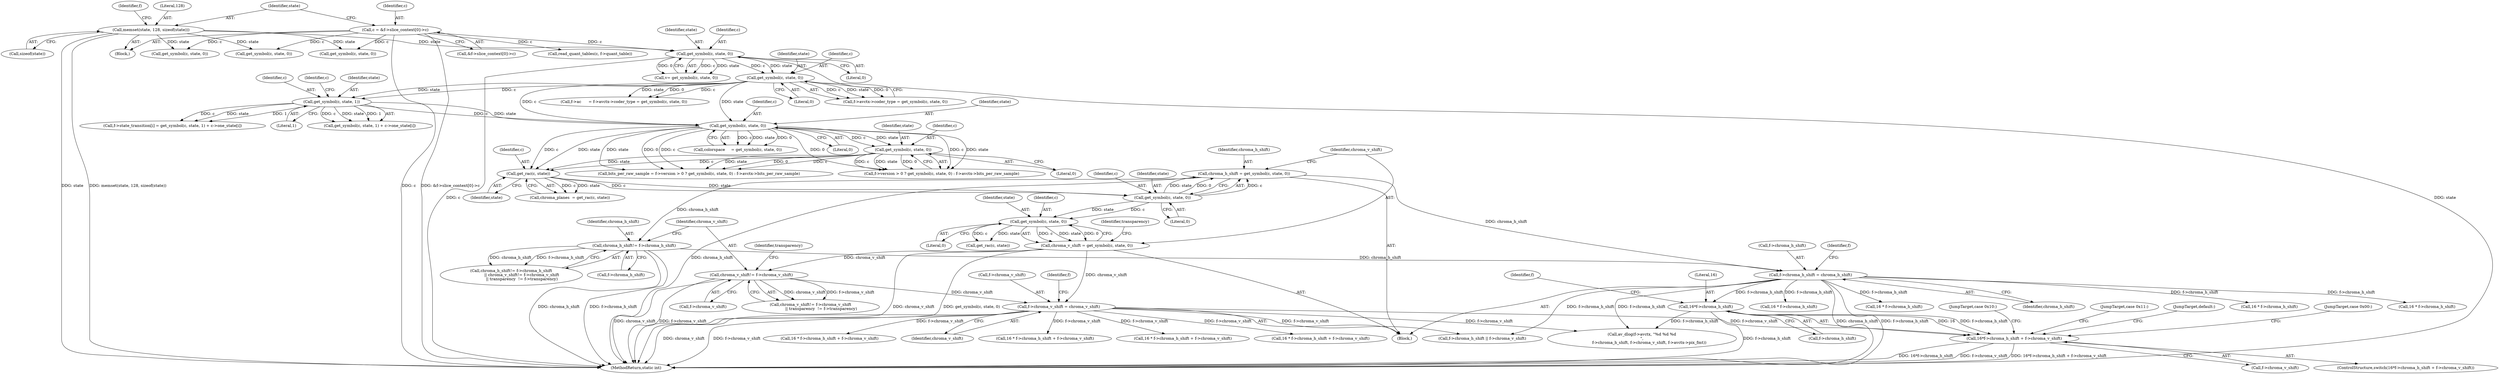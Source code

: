 digraph "0_FFmpeg_b05cd1ea7e45a836f7f6071a716c38bb30326e0f@pointer" {
"1000497" [label="(Call,16*f->chroma_h_shift + f->chroma_v_shift)"];
"1000498" [label="(Call,16*f->chroma_h_shift)"];
"1000327" [label="(Call,f->chroma_h_shift = chroma_h_shift)"];
"1000285" [label="(Call,chroma_h_shift!= f->chroma_h_shift)"];
"1000241" [label="(Call,chroma_h_shift = get_symbol(c, state, 0))"];
"1000243" [label="(Call,get_symbol(c, state, 0))"];
"1000238" [label="(Call,get_rac(c, state))"];
"1000215" [label="(Call,get_symbol(c, state, 0))"];
"1000177" [label="(Call,get_symbol(c, state, 0))"];
"1000144" [label="(Call,get_symbol(c, state, 0))"];
"1000113" [label="(Call,c = &f->slice_context[0]->c)"];
"1000123" [label="(Call,memset(state, 128, sizeof(state)))"];
"1000204" [label="(Call,get_symbol(c, state, 1))"];
"1000227" [label="(Call,get_symbol(c, state, 0))"];
"1000332" [label="(Call,f->chroma_v_shift = chroma_v_shift)"];
"1000247" [label="(Call,chroma_v_shift = get_symbol(c, state, 0))"];
"1000249" [label="(Call,get_symbol(c, state, 0))"];
"1000291" [label="(Call,chroma_v_shift!= f->chroma_v_shift)"];
"1000561" [label="(Call,16 * f->chroma_h_shift)"];
"1000249" [label="(Call,get_symbol(c, state, 0))"];
"1000243" [label="(Call,get_symbol(c, state, 0))"];
"1000114" [label="(Identifier,c)"];
"1000197" [label="(Call,f->state_transition[i] = get_symbol(c, state, 1) + c->one_state[i])"];
"1001228" [label="(Call,get_symbol(c, state, 0))"];
"1000286" [label="(Identifier,chroma_h_shift)"];
"1000180" [label="(Literal,0)"];
"1000293" [label="(Call,f->chroma_v_shift)"];
"1000207" [label="(Literal,1)"];
"1000500" [label="(Call,f->chroma_h_shift)"];
"1000230" [label="(Literal,0)"];
"1000254" [label="(Identifier,transparency)"];
"1000131" [label="(Identifier,f)"];
"1000895" [label="(Call,get_symbol(c, state, 0))"];
"1000336" [label="(Identifier,chroma_v_shift)"];
"1000218" [label="(Literal,0)"];
"1000134" [label="(Block,)"];
"1001043" [label="(Call,get_symbol(c, state, 0))"];
"1000104" [label="(Block,)"];
"1000290" [label="(Call,chroma_v_shift!= f->chroma_v_shift\n                 || transparency  != f->transparency)"];
"1000285" [label="(Call,chroma_h_shift!= f->chroma_h_shift)"];
"1000206" [label="(Identifier,state)"];
"1000504" [label="(Identifier,f)"];
"1000125" [label="(Literal,128)"];
"1000204" [label="(Call,get_symbol(c, state, 1))"];
"1000179" [label="(Identifier,state)"];
"1000498" [label="(Call,16*f->chroma_h_shift)"];
"1000297" [label="(Identifier,transparency)"];
"1000144" [label="(Call,get_symbol(c, state, 0))"];
"1000205" [label="(Identifier,c)"];
"1000236" [label="(Call,chroma_planes  = get_rac(c, state))"];
"1000178" [label="(Identifier,c)"];
"1000255" [label="(Call,get_rac(c, state))"];
"1000147" [label="(Literal,0)"];
"1000623" [label="(Call,16 * f->chroma_h_shift + f->chroma_v_shift)"];
"1000227" [label="(Call,get_symbol(c, state, 0))"];
"1000216" [label="(Identifier,c)"];
"1000246" [label="(Literal,0)"];
"1000238" [label="(Call,get_rac(c, state))"];
"1000217" [label="(Identifier,state)"];
"1000499" [label="(Literal,16)"];
"1000674" [label="(Call,16 * f->chroma_h_shift)"];
"1000126" [label="(Call,sizeof(state))"];
"1000292" [label="(Identifier,chroma_v_shift)"];
"1000497" [label="(Call,16*f->chroma_h_shift + f->chroma_v_shift)"];
"1000142" [label="(Call,v= get_symbol(c, state, 0))"];
"1000507" [label="(JumpTarget,case 0x00:)"];
"1000244" [label="(Identifier,c)"];
"1001322" [label="(MethodReturn,static int)"];
"1000332" [label="(Call,f->chroma_v_shift = chroma_v_shift)"];
"1000221" [label="(Call,f->version > 0 ? get_symbol(c, state, 0) : f->avctx->bits_per_raw_sample)"];
"1000115" [label="(Call,&f->slice_context[0]->c)"];
"1000240" [label="(Identifier,state)"];
"1000113" [label="(Call,c = &f->slice_context[0]->c)"];
"1000840" [label="(Call,av_dlog(f->avctx, \"%d %d %d\n\",\n            f->chroma_h_shift, f->chroma_v_shift, f->avctx->pix_fmt))"];
"1000328" [label="(Call,f->chroma_h_shift)"];
"1000516" [label="(JumpTarget,case 0x10:)"];
"1000408" [label="(Call,16 * f->chroma_h_shift + f->chroma_v_shift)"];
"1000241" [label="(Call,chroma_h_shift = get_symbol(c, state, 0))"];
"1000239" [label="(Identifier,c)"];
"1000210" [label="(Identifier,c)"];
"1000334" [label="(Identifier,f)"];
"1000673" [label="(Call,16 * f->chroma_h_shift + f->chroma_v_shift)"];
"1000203" [label="(Call,get_symbol(c, state, 1) + c->one_state[i])"];
"1000177" [label="(Call,get_symbol(c, state, 0))"];
"1000252" [label="(Literal,0)"];
"1000171" [label="(Call,f->avctx->coder_type = get_symbol(c, state, 0))"];
"1000624" [label="(Call,16 * f->chroma_h_shift)"];
"1000248" [label="(Identifier,chroma_v_shift)"];
"1000146" [label="(Identifier,state)"];
"1000729" [label="(Call,f->chroma_h_shift || f->chroma_v_shift)"];
"1000503" [label="(Call,f->chroma_v_shift)"];
"1000327" [label="(Call,f->chroma_h_shift = chroma_h_shift)"];
"1000496" [label="(ControlStructure,switch(16*f->chroma_h_shift + f->chroma_v_shift))"];
"1000247" [label="(Call,chroma_v_shift = get_symbol(c, state, 0))"];
"1000219" [label="(Call,bits_per_raw_sample = f->version > 0 ? get_symbol(c, state, 0) : f->avctx->bits_per_raw_sample)"];
"1000145" [label="(Identifier,c)"];
"1000291" [label="(Call,chroma_v_shift!= f->chroma_v_shift)"];
"1000242" [label="(Identifier,chroma_h_shift)"];
"1000167" [label="(Call,f->ac      = f->avctx->coder_type = get_symbol(c, state, 0))"];
"1000333" [label="(Call,f->chroma_v_shift)"];
"1000251" [label="(Identifier,state)"];
"1000525" [label="(JumpTarget,case 0x11:)"];
"1000560" [label="(Call,16 * f->chroma_h_shift + f->chroma_v_shift)"];
"1000124" [label="(Identifier,state)"];
"1000284" [label="(Call,chroma_h_shift!= f->chroma_h_shift\n                 || chroma_v_shift!= f->chroma_v_shift\n                 || transparency  != f->transparency)"];
"1000213" [label="(Call,colorspace     = get_symbol(c, state, 0))"];
"1000534" [label="(JumpTarget,default:)"];
"1000123" [label="(Call,memset(state, 128, sizeof(state)))"];
"1000865" [label="(Call,read_quant_tables(c, f->quant_table))"];
"1000287" [label="(Call,f->chroma_h_shift)"];
"1000339" [label="(Identifier,f)"];
"1000228" [label="(Identifier,c)"];
"1000245" [label="(Identifier,state)"];
"1000250" [label="(Identifier,c)"];
"1000331" [label="(Identifier,chroma_h_shift)"];
"1000409" [label="(Call,16 * f->chroma_h_shift)"];
"1000215" [label="(Call,get_symbol(c, state, 0))"];
"1000229" [label="(Identifier,state)"];
"1000497" -> "1000496"  [label="AST: "];
"1000497" -> "1000503"  [label="CFG: "];
"1000498" -> "1000497"  [label="AST: "];
"1000503" -> "1000497"  [label="AST: "];
"1000507" -> "1000497"  [label="CFG: "];
"1000516" -> "1000497"  [label="CFG: "];
"1000525" -> "1000497"  [label="CFG: "];
"1000534" -> "1000497"  [label="CFG: "];
"1000497" -> "1001322"  [label="DDG: 16*f->chroma_h_shift"];
"1000497" -> "1001322"  [label="DDG: f->chroma_v_shift"];
"1000497" -> "1001322"  [label="DDG: 16*f->chroma_h_shift + f->chroma_v_shift"];
"1000498" -> "1000497"  [label="DDG: 16"];
"1000498" -> "1000497"  [label="DDG: f->chroma_h_shift"];
"1000332" -> "1000497"  [label="DDG: f->chroma_v_shift"];
"1000498" -> "1000500"  [label="CFG: "];
"1000499" -> "1000498"  [label="AST: "];
"1000500" -> "1000498"  [label="AST: "];
"1000504" -> "1000498"  [label="CFG: "];
"1000498" -> "1001322"  [label="DDG: f->chroma_h_shift"];
"1000327" -> "1000498"  [label="DDG: f->chroma_h_shift"];
"1000498" -> "1000840"  [label="DDG: f->chroma_h_shift"];
"1000327" -> "1000134"  [label="AST: "];
"1000327" -> "1000331"  [label="CFG: "];
"1000328" -> "1000327"  [label="AST: "];
"1000331" -> "1000327"  [label="AST: "];
"1000334" -> "1000327"  [label="CFG: "];
"1000327" -> "1001322"  [label="DDG: chroma_h_shift"];
"1000327" -> "1001322"  [label="DDG: f->chroma_h_shift"];
"1000285" -> "1000327"  [label="DDG: chroma_h_shift"];
"1000241" -> "1000327"  [label="DDG: chroma_h_shift"];
"1000327" -> "1000409"  [label="DDG: f->chroma_h_shift"];
"1000327" -> "1000561"  [label="DDG: f->chroma_h_shift"];
"1000327" -> "1000624"  [label="DDG: f->chroma_h_shift"];
"1000327" -> "1000674"  [label="DDG: f->chroma_h_shift"];
"1000327" -> "1000729"  [label="DDG: f->chroma_h_shift"];
"1000327" -> "1000840"  [label="DDG: f->chroma_h_shift"];
"1000285" -> "1000284"  [label="AST: "];
"1000285" -> "1000287"  [label="CFG: "];
"1000286" -> "1000285"  [label="AST: "];
"1000287" -> "1000285"  [label="AST: "];
"1000292" -> "1000285"  [label="CFG: "];
"1000284" -> "1000285"  [label="CFG: "];
"1000285" -> "1001322"  [label="DDG: chroma_h_shift"];
"1000285" -> "1001322"  [label="DDG: f->chroma_h_shift"];
"1000285" -> "1000284"  [label="DDG: chroma_h_shift"];
"1000285" -> "1000284"  [label="DDG: f->chroma_h_shift"];
"1000241" -> "1000285"  [label="DDG: chroma_h_shift"];
"1000241" -> "1000134"  [label="AST: "];
"1000241" -> "1000243"  [label="CFG: "];
"1000242" -> "1000241"  [label="AST: "];
"1000243" -> "1000241"  [label="AST: "];
"1000248" -> "1000241"  [label="CFG: "];
"1000241" -> "1001322"  [label="DDG: chroma_h_shift"];
"1000243" -> "1000241"  [label="DDG: c"];
"1000243" -> "1000241"  [label="DDG: state"];
"1000243" -> "1000241"  [label="DDG: 0"];
"1000243" -> "1000246"  [label="CFG: "];
"1000244" -> "1000243"  [label="AST: "];
"1000245" -> "1000243"  [label="AST: "];
"1000246" -> "1000243"  [label="AST: "];
"1000238" -> "1000243"  [label="DDG: c"];
"1000238" -> "1000243"  [label="DDG: state"];
"1000243" -> "1000249"  [label="DDG: c"];
"1000243" -> "1000249"  [label="DDG: state"];
"1000238" -> "1000236"  [label="AST: "];
"1000238" -> "1000240"  [label="CFG: "];
"1000239" -> "1000238"  [label="AST: "];
"1000240" -> "1000238"  [label="AST: "];
"1000236" -> "1000238"  [label="CFG: "];
"1000238" -> "1000236"  [label="DDG: c"];
"1000238" -> "1000236"  [label="DDG: state"];
"1000215" -> "1000238"  [label="DDG: c"];
"1000215" -> "1000238"  [label="DDG: state"];
"1000227" -> "1000238"  [label="DDG: c"];
"1000227" -> "1000238"  [label="DDG: state"];
"1000215" -> "1000213"  [label="AST: "];
"1000215" -> "1000218"  [label="CFG: "];
"1000216" -> "1000215"  [label="AST: "];
"1000217" -> "1000215"  [label="AST: "];
"1000218" -> "1000215"  [label="AST: "];
"1000213" -> "1000215"  [label="CFG: "];
"1000215" -> "1000213"  [label="DDG: c"];
"1000215" -> "1000213"  [label="DDG: state"];
"1000215" -> "1000213"  [label="DDG: 0"];
"1000177" -> "1000215"  [label="DDG: c"];
"1000177" -> "1000215"  [label="DDG: state"];
"1000204" -> "1000215"  [label="DDG: c"];
"1000204" -> "1000215"  [label="DDG: state"];
"1000215" -> "1000219"  [label="DDG: c"];
"1000215" -> "1000219"  [label="DDG: state"];
"1000215" -> "1000219"  [label="DDG: 0"];
"1000215" -> "1000221"  [label="DDG: c"];
"1000215" -> "1000221"  [label="DDG: state"];
"1000215" -> "1000221"  [label="DDG: 0"];
"1000215" -> "1000227"  [label="DDG: c"];
"1000215" -> "1000227"  [label="DDG: state"];
"1000177" -> "1000171"  [label="AST: "];
"1000177" -> "1000180"  [label="CFG: "];
"1000178" -> "1000177"  [label="AST: "];
"1000179" -> "1000177"  [label="AST: "];
"1000180" -> "1000177"  [label="AST: "];
"1000171" -> "1000177"  [label="CFG: "];
"1000177" -> "1000167"  [label="DDG: c"];
"1000177" -> "1000167"  [label="DDG: state"];
"1000177" -> "1000167"  [label="DDG: 0"];
"1000177" -> "1000171"  [label="DDG: c"];
"1000177" -> "1000171"  [label="DDG: state"];
"1000177" -> "1000171"  [label="DDG: 0"];
"1000144" -> "1000177"  [label="DDG: c"];
"1000144" -> "1000177"  [label="DDG: state"];
"1000177" -> "1000204"  [label="DDG: c"];
"1000177" -> "1000204"  [label="DDG: state"];
"1000144" -> "1000142"  [label="AST: "];
"1000144" -> "1000147"  [label="CFG: "];
"1000145" -> "1000144"  [label="AST: "];
"1000146" -> "1000144"  [label="AST: "];
"1000147" -> "1000144"  [label="AST: "];
"1000142" -> "1000144"  [label="CFG: "];
"1000144" -> "1001322"  [label="DDG: c"];
"1000144" -> "1001322"  [label="DDG: state"];
"1000144" -> "1000142"  [label="DDG: c"];
"1000144" -> "1000142"  [label="DDG: state"];
"1000144" -> "1000142"  [label="DDG: 0"];
"1000113" -> "1000144"  [label="DDG: c"];
"1000123" -> "1000144"  [label="DDG: state"];
"1000113" -> "1000104"  [label="AST: "];
"1000113" -> "1000115"  [label="CFG: "];
"1000114" -> "1000113"  [label="AST: "];
"1000115" -> "1000113"  [label="AST: "];
"1000124" -> "1000113"  [label="CFG: "];
"1000113" -> "1001322"  [label="DDG: c"];
"1000113" -> "1001322"  [label="DDG: &f->slice_context[0]->c"];
"1000113" -> "1000865"  [label="DDG: c"];
"1000113" -> "1000895"  [label="DDG: c"];
"1000113" -> "1001043"  [label="DDG: c"];
"1000113" -> "1001228"  [label="DDG: c"];
"1000123" -> "1000104"  [label="AST: "];
"1000123" -> "1000126"  [label="CFG: "];
"1000124" -> "1000123"  [label="AST: "];
"1000125" -> "1000123"  [label="AST: "];
"1000126" -> "1000123"  [label="AST: "];
"1000131" -> "1000123"  [label="CFG: "];
"1000123" -> "1001322"  [label="DDG: memset(state, 128, sizeof(state))"];
"1000123" -> "1001322"  [label="DDG: state"];
"1000123" -> "1000895"  [label="DDG: state"];
"1000123" -> "1001043"  [label="DDG: state"];
"1000123" -> "1001228"  [label="DDG: state"];
"1000204" -> "1000203"  [label="AST: "];
"1000204" -> "1000207"  [label="CFG: "];
"1000205" -> "1000204"  [label="AST: "];
"1000206" -> "1000204"  [label="AST: "];
"1000207" -> "1000204"  [label="AST: "];
"1000210" -> "1000204"  [label="CFG: "];
"1000204" -> "1000197"  [label="DDG: c"];
"1000204" -> "1000197"  [label="DDG: state"];
"1000204" -> "1000197"  [label="DDG: 1"];
"1000204" -> "1000203"  [label="DDG: c"];
"1000204" -> "1000203"  [label="DDG: state"];
"1000204" -> "1000203"  [label="DDG: 1"];
"1000227" -> "1000221"  [label="AST: "];
"1000227" -> "1000230"  [label="CFG: "];
"1000228" -> "1000227"  [label="AST: "];
"1000229" -> "1000227"  [label="AST: "];
"1000230" -> "1000227"  [label="AST: "];
"1000221" -> "1000227"  [label="CFG: "];
"1000227" -> "1000219"  [label="DDG: c"];
"1000227" -> "1000219"  [label="DDG: state"];
"1000227" -> "1000219"  [label="DDG: 0"];
"1000227" -> "1000221"  [label="DDG: c"];
"1000227" -> "1000221"  [label="DDG: state"];
"1000227" -> "1000221"  [label="DDG: 0"];
"1000332" -> "1000134"  [label="AST: "];
"1000332" -> "1000336"  [label="CFG: "];
"1000333" -> "1000332"  [label="AST: "];
"1000336" -> "1000332"  [label="AST: "];
"1000339" -> "1000332"  [label="CFG: "];
"1000332" -> "1001322"  [label="DDG: chroma_v_shift"];
"1000332" -> "1001322"  [label="DDG: f->chroma_v_shift"];
"1000247" -> "1000332"  [label="DDG: chroma_v_shift"];
"1000291" -> "1000332"  [label="DDG: chroma_v_shift"];
"1000332" -> "1000408"  [label="DDG: f->chroma_v_shift"];
"1000332" -> "1000560"  [label="DDG: f->chroma_v_shift"];
"1000332" -> "1000623"  [label="DDG: f->chroma_v_shift"];
"1000332" -> "1000673"  [label="DDG: f->chroma_v_shift"];
"1000332" -> "1000729"  [label="DDG: f->chroma_v_shift"];
"1000332" -> "1000840"  [label="DDG: f->chroma_v_shift"];
"1000247" -> "1000134"  [label="AST: "];
"1000247" -> "1000249"  [label="CFG: "];
"1000248" -> "1000247"  [label="AST: "];
"1000249" -> "1000247"  [label="AST: "];
"1000254" -> "1000247"  [label="CFG: "];
"1000247" -> "1001322"  [label="DDG: chroma_v_shift"];
"1000247" -> "1001322"  [label="DDG: get_symbol(c, state, 0)"];
"1000249" -> "1000247"  [label="DDG: c"];
"1000249" -> "1000247"  [label="DDG: state"];
"1000249" -> "1000247"  [label="DDG: 0"];
"1000247" -> "1000291"  [label="DDG: chroma_v_shift"];
"1000249" -> "1000252"  [label="CFG: "];
"1000250" -> "1000249"  [label="AST: "];
"1000251" -> "1000249"  [label="AST: "];
"1000252" -> "1000249"  [label="AST: "];
"1000249" -> "1000255"  [label="DDG: c"];
"1000249" -> "1000255"  [label="DDG: state"];
"1000291" -> "1000290"  [label="AST: "];
"1000291" -> "1000293"  [label="CFG: "];
"1000292" -> "1000291"  [label="AST: "];
"1000293" -> "1000291"  [label="AST: "];
"1000297" -> "1000291"  [label="CFG: "];
"1000290" -> "1000291"  [label="CFG: "];
"1000291" -> "1001322"  [label="DDG: chroma_v_shift"];
"1000291" -> "1001322"  [label="DDG: f->chroma_v_shift"];
"1000291" -> "1000290"  [label="DDG: chroma_v_shift"];
"1000291" -> "1000290"  [label="DDG: f->chroma_v_shift"];
}
